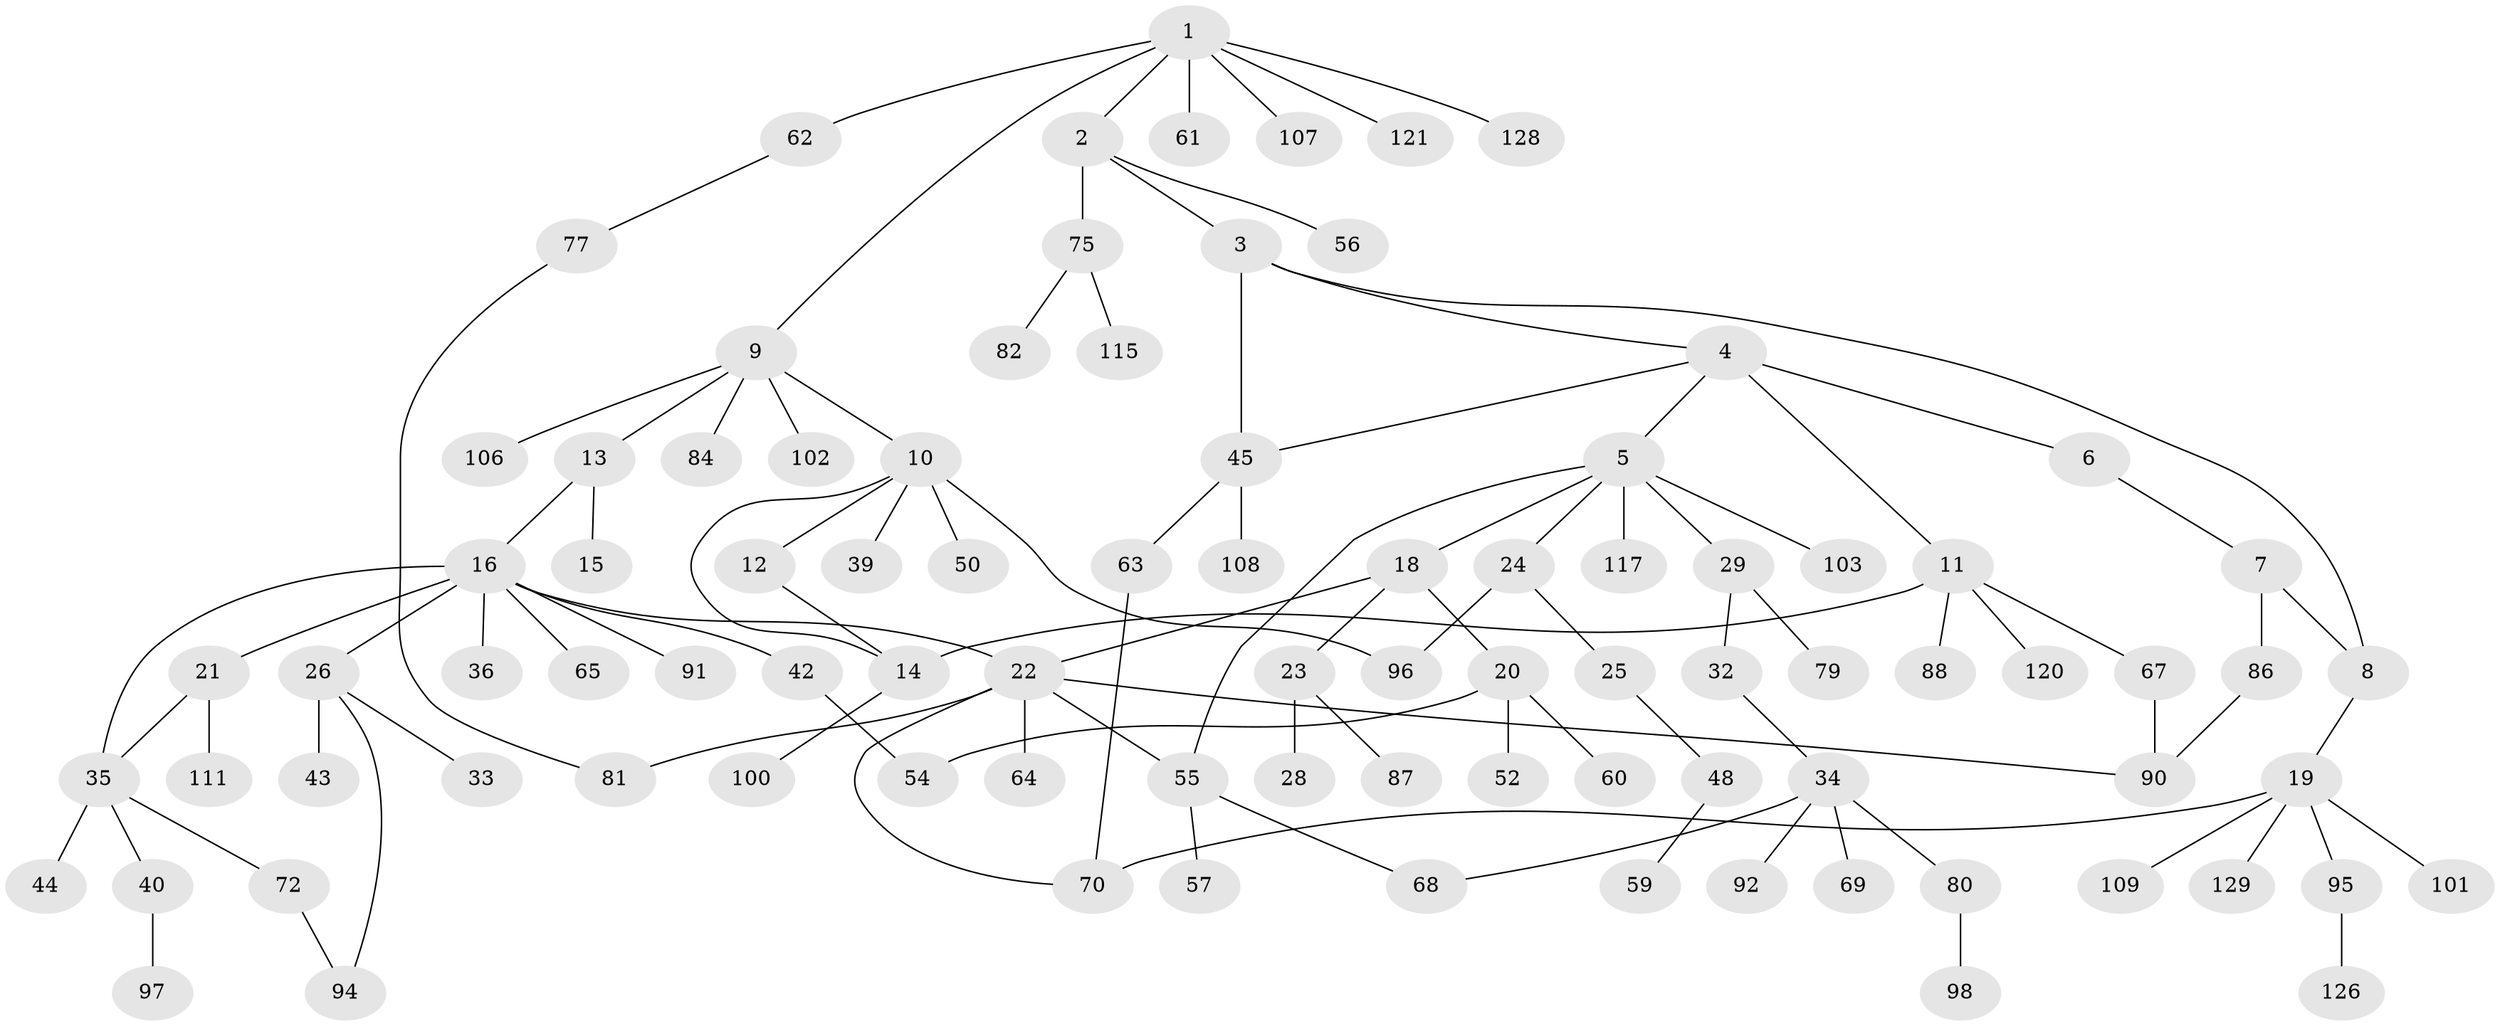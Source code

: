 // original degree distribution, {5: 0.023076923076923078, 4: 0.1076923076923077, 7: 0.023076923076923078, 2: 0.25384615384615383, 3: 0.15384615384615385, 6: 0.015384615384615385, 1: 0.4153846153846154, 8: 0.007692307692307693}
// Generated by graph-tools (version 1.1) at 2025/16/03/04/25 18:16:48]
// undirected, 91 vertices, 106 edges
graph export_dot {
graph [start="1"]
  node [color=gray90,style=filled];
  1 [super="+38"];
  2;
  3;
  4 [super="+58"];
  5;
  6;
  7;
  8;
  9 [super="+37"];
  10;
  11 [super="+41+30"];
  12;
  13;
  14 [super="+110"];
  15;
  16 [super="+83+17"];
  18;
  19 [super="+47"];
  20 [super="+27"];
  21;
  22 [super="+51+49"];
  23;
  24;
  25;
  26 [super="+31+71"];
  28;
  29;
  32 [super="+114"];
  33;
  34;
  35;
  36;
  39;
  40;
  42;
  43;
  44;
  45 [super="+46+74"];
  48;
  50;
  52;
  54;
  55;
  56;
  57;
  59;
  60;
  61;
  62;
  63;
  64;
  65;
  67;
  68;
  69 [super="+85+73+112"];
  70 [super="+78"];
  72 [super="+116"];
  75;
  77 [super="+113"];
  79;
  80 [super="+89"];
  81;
  82;
  84;
  86;
  87;
  88;
  90 [super="+130"];
  91;
  92 [super="+118"];
  94;
  95;
  96;
  97;
  98;
  100;
  101;
  102 [super="+125"];
  103;
  106;
  107;
  108;
  109;
  111;
  115;
  117 [super="+123"];
  120;
  121;
  126;
  128;
  129;
  1 -- 2;
  1 -- 9;
  1 -- 61;
  1 -- 107;
  1 -- 128;
  1 -- 121;
  1 -- 62;
  2 -- 3;
  2 -- 56;
  2 -- 75;
  3 -- 4;
  3 -- 45;
  3 -- 8;
  4 -- 5;
  4 -- 6;
  4 -- 11 [weight=2];
  4 -- 45;
  5 -- 18;
  5 -- 24;
  5 -- 29;
  5 -- 55;
  5 -- 103;
  5 -- 117;
  6 -- 7;
  7 -- 8;
  7 -- 86;
  8 -- 19;
  9 -- 10;
  9 -- 13;
  9 -- 84;
  9 -- 102;
  9 -- 106;
  10 -- 12;
  10 -- 39;
  10 -- 50;
  10 -- 96;
  10 -- 14;
  11 -- 14;
  11 -- 67;
  11 -- 120;
  11 -- 88;
  12 -- 14;
  13 -- 15;
  13 -- 16;
  14 -- 100;
  16 -- 26;
  16 -- 35;
  16 -- 42;
  16 -- 65;
  16 -- 91;
  16 -- 36;
  16 -- 21;
  16 -- 22;
  18 -- 20;
  18 -- 22;
  18 -- 23;
  19 -- 109;
  19 -- 129;
  19 -- 101;
  19 -- 70;
  19 -- 95;
  20 -- 54;
  20 -- 52;
  20 -- 60;
  21 -- 111;
  21 -- 35;
  22 -- 64;
  22 -- 81;
  22 -- 55;
  22 -- 70;
  22 -- 90;
  23 -- 28;
  23 -- 87;
  24 -- 25;
  24 -- 96;
  25 -- 48;
  26 -- 33;
  26 -- 43;
  26 -- 94;
  29 -- 32;
  29 -- 79;
  32 -- 34;
  34 -- 69;
  34 -- 80;
  34 -- 92;
  34 -- 68;
  35 -- 40;
  35 -- 44;
  35 -- 72;
  40 -- 97;
  42 -- 54;
  45 -- 108;
  45 -- 63;
  48 -- 59;
  55 -- 57;
  55 -- 68;
  62 -- 77;
  63 -- 70;
  67 -- 90;
  72 -- 94;
  75 -- 82;
  75 -- 115;
  77 -- 81;
  80 -- 98;
  86 -- 90;
  95 -- 126;
}
